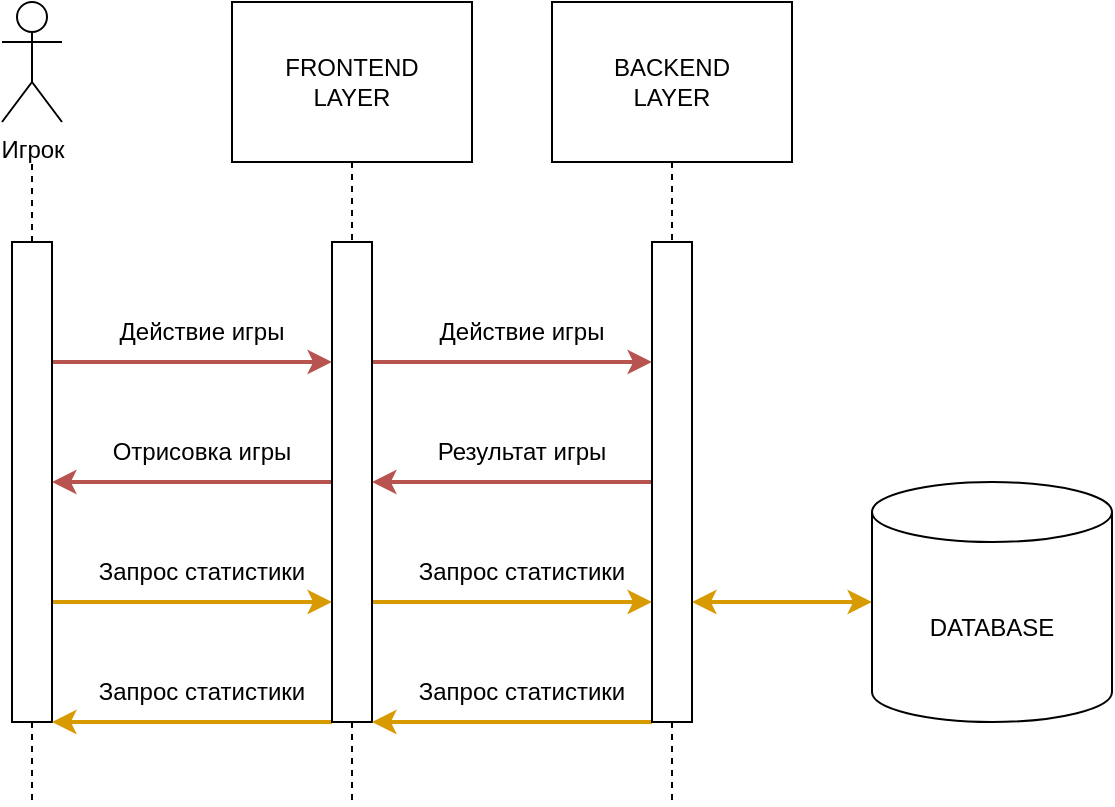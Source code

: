 <mxfile version="16.5.1" type="device"><diagram id="Q4FjIdTCdZnLFl6MP54w" name="Page-1"><mxGraphModel dx="1038" dy="649" grid="1" gridSize="10" guides="1" tooltips="1" connect="1" arrows="1" fold="1" page="1" pageScale="1" pageWidth="850" pageHeight="1100" math="0" shadow="0"><root><mxCell id="0"/><mxCell id="1" parent="0"/><mxCell id="y4tmoulV2fQz71tIj-hZ-7" style="edgeStyle=orthogonalEdgeStyle;rounded=0;orthogonalLoop=1;jettySize=auto;html=1;exitX=1;exitY=0.25;exitDx=0;exitDy=0;entryX=0;entryY=0.25;entryDx=0;entryDy=0;fillColor=#f8cecc;strokeColor=#b85450;strokeWidth=2;" edge="1" parent="1" source="y4tmoulV2fQz71tIj-hZ-1" target="y4tmoulV2fQz71tIj-hZ-2"><mxGeometry relative="1" as="geometry"/></mxCell><mxCell id="y4tmoulV2fQz71tIj-hZ-15" style="edgeStyle=orthogonalEdgeStyle;rounded=0;orthogonalLoop=1;jettySize=auto;html=1;exitX=1;exitY=0.75;exitDx=0;exitDy=0;entryX=0;entryY=0.75;entryDx=0;entryDy=0;fillColor=#ffe6cc;strokeColor=#d79b00;strokeWidth=2;" edge="1" parent="1" source="y4tmoulV2fQz71tIj-hZ-1" target="y4tmoulV2fQz71tIj-hZ-2"><mxGeometry relative="1" as="geometry"/></mxCell><mxCell id="y4tmoulV2fQz71tIj-hZ-26" style="edgeStyle=orthogonalEdgeStyle;rounded=0;orthogonalLoop=1;jettySize=auto;html=1;exitX=0.5;exitY=0;exitDx=0;exitDy=0;startArrow=none;startFill=0;strokeWidth=1;dashed=1;endArrow=none;endFill=0;" edge="1" parent="1" source="y4tmoulV2fQz71tIj-hZ-1"><mxGeometry relative="1" as="geometry"><mxPoint x="180" y="120" as="targetPoint"/></mxGeometry></mxCell><mxCell id="y4tmoulV2fQz71tIj-hZ-31" style="edgeStyle=orthogonalEdgeStyle;rounded=0;orthogonalLoop=1;jettySize=auto;html=1;exitX=0.5;exitY=1;exitDx=0;exitDy=0;dashed=1;startArrow=none;startFill=0;endArrow=none;endFill=0;strokeWidth=1;" edge="1" parent="1" source="y4tmoulV2fQz71tIj-hZ-1"><mxGeometry relative="1" as="geometry"><mxPoint x="180" y="440" as="targetPoint"/></mxGeometry></mxCell><mxCell id="y4tmoulV2fQz71tIj-hZ-1" value="" style="rounded=0;whiteSpace=wrap;html=1;strokeWidth=1;" vertex="1" parent="1"><mxGeometry x="170" y="160" width="20" height="240" as="geometry"/></mxCell><mxCell id="y4tmoulV2fQz71tIj-hZ-8" style="edgeStyle=orthogonalEdgeStyle;rounded=0;orthogonalLoop=1;jettySize=auto;html=1;exitX=0;exitY=0.5;exitDx=0;exitDy=0;entryX=1;entryY=0.5;entryDx=0;entryDy=0;fillColor=#f8cecc;strokeColor=#b85450;strokeWidth=2;" edge="1" parent="1" source="y4tmoulV2fQz71tIj-hZ-2" target="y4tmoulV2fQz71tIj-hZ-1"><mxGeometry relative="1" as="geometry"/></mxCell><mxCell id="y4tmoulV2fQz71tIj-hZ-11" style="edgeStyle=orthogonalEdgeStyle;rounded=0;orthogonalLoop=1;jettySize=auto;html=1;exitX=1;exitY=0.25;exitDx=0;exitDy=0;entryX=0;entryY=0.25;entryDx=0;entryDy=0;fillColor=#f8cecc;strokeColor=#b85450;strokeWidth=2;" edge="1" parent="1" source="y4tmoulV2fQz71tIj-hZ-2" target="y4tmoulV2fQz71tIj-hZ-3"><mxGeometry relative="1" as="geometry"/></mxCell><mxCell id="y4tmoulV2fQz71tIj-hZ-16" style="edgeStyle=orthogonalEdgeStyle;rounded=0;orthogonalLoop=1;jettySize=auto;html=1;exitX=1;exitY=0.75;exitDx=0;exitDy=0;entryX=0;entryY=0.75;entryDx=0;entryDy=0;fillColor=#ffe6cc;strokeColor=#d79b00;strokeWidth=2;" edge="1" parent="1" source="y4tmoulV2fQz71tIj-hZ-2" target="y4tmoulV2fQz71tIj-hZ-3"><mxGeometry relative="1" as="geometry"/></mxCell><mxCell id="y4tmoulV2fQz71tIj-hZ-20" style="edgeStyle=orthogonalEdgeStyle;rounded=0;orthogonalLoop=1;jettySize=auto;html=1;exitX=0;exitY=1;exitDx=0;exitDy=0;entryX=1;entryY=1;entryDx=0;entryDy=0;fillColor=#ffe6cc;strokeColor=#d79b00;strokeWidth=2;" edge="1" parent="1" source="y4tmoulV2fQz71tIj-hZ-2" target="y4tmoulV2fQz71tIj-hZ-1"><mxGeometry relative="1" as="geometry"><Array as="points"><mxPoint x="260" y="400"/><mxPoint x="260" y="400"/></Array></mxGeometry></mxCell><mxCell id="y4tmoulV2fQz71tIj-hZ-30" style="edgeStyle=orthogonalEdgeStyle;rounded=0;orthogonalLoop=1;jettySize=auto;html=1;exitX=0.5;exitY=1;exitDx=0;exitDy=0;dashed=1;startArrow=none;startFill=0;endArrow=none;endFill=0;strokeWidth=1;" edge="1" parent="1" source="y4tmoulV2fQz71tIj-hZ-2"><mxGeometry relative="1" as="geometry"><mxPoint x="340" y="440" as="targetPoint"/></mxGeometry></mxCell><mxCell id="y4tmoulV2fQz71tIj-hZ-2" value="" style="rounded=0;whiteSpace=wrap;html=1;strokeWidth=1;" vertex="1" parent="1"><mxGeometry x="330" y="160" width="20" height="240" as="geometry"/></mxCell><mxCell id="y4tmoulV2fQz71tIj-hZ-13" style="edgeStyle=orthogonalEdgeStyle;rounded=0;orthogonalLoop=1;jettySize=auto;html=1;exitX=0;exitY=0.5;exitDx=0;exitDy=0;entryX=1;entryY=0.5;entryDx=0;entryDy=0;fillColor=#f8cecc;strokeColor=#b85450;strokeWidth=2;" edge="1" parent="1" source="y4tmoulV2fQz71tIj-hZ-3" target="y4tmoulV2fQz71tIj-hZ-2"><mxGeometry relative="1" as="geometry"/></mxCell><mxCell id="y4tmoulV2fQz71tIj-hZ-19" style="edgeStyle=orthogonalEdgeStyle;rounded=0;orthogonalLoop=1;jettySize=auto;html=1;exitX=0;exitY=1;exitDx=0;exitDy=0;entryX=1;entryY=1;entryDx=0;entryDy=0;fillColor=#ffe6cc;strokeColor=#d79b00;strokeWidth=2;" edge="1" parent="1" source="y4tmoulV2fQz71tIj-hZ-3" target="y4tmoulV2fQz71tIj-hZ-2"><mxGeometry relative="1" as="geometry"><Array as="points"><mxPoint x="420" y="400"/><mxPoint x="420" y="400"/></Array></mxGeometry></mxCell><mxCell id="y4tmoulV2fQz71tIj-hZ-25" style="edgeStyle=orthogonalEdgeStyle;rounded=0;orthogonalLoop=1;jettySize=auto;html=1;exitX=1;exitY=0.75;exitDx=0;exitDy=0;entryX=0;entryY=0.5;entryDx=0;entryDy=0;entryPerimeter=0;strokeWidth=2;fillColor=#ffe6cc;strokeColor=#d79b00;startArrow=classic;startFill=1;" edge="1" parent="1" source="y4tmoulV2fQz71tIj-hZ-3" target="y4tmoulV2fQz71tIj-hZ-23"><mxGeometry relative="1" as="geometry"/></mxCell><mxCell id="y4tmoulV2fQz71tIj-hZ-29" style="edgeStyle=orthogonalEdgeStyle;rounded=0;orthogonalLoop=1;jettySize=auto;html=1;exitX=0.5;exitY=1;exitDx=0;exitDy=0;dashed=1;startArrow=none;startFill=0;endArrow=none;endFill=0;strokeWidth=1;" edge="1" parent="1" source="y4tmoulV2fQz71tIj-hZ-3"><mxGeometry relative="1" as="geometry"><mxPoint x="500" y="440" as="targetPoint"/></mxGeometry></mxCell><mxCell id="y4tmoulV2fQz71tIj-hZ-3" value="" style="rounded=0;whiteSpace=wrap;html=1;strokeWidth=1;" vertex="1" parent="1"><mxGeometry x="490" y="160" width="20" height="240" as="geometry"/></mxCell><mxCell id="y4tmoulV2fQz71tIj-hZ-27" style="edgeStyle=orthogonalEdgeStyle;rounded=0;orthogonalLoop=1;jettySize=auto;html=1;exitX=0.5;exitY=1;exitDx=0;exitDy=0;entryX=0.5;entryY=0;entryDx=0;entryDy=0;dashed=1;startArrow=none;startFill=0;endArrow=none;endFill=0;strokeWidth=1;" edge="1" parent="1" source="y4tmoulV2fQz71tIj-hZ-4" target="y4tmoulV2fQz71tIj-hZ-2"><mxGeometry relative="1" as="geometry"/></mxCell><mxCell id="y4tmoulV2fQz71tIj-hZ-4" value="FRONTEND&lt;br&gt;LAYER" style="rounded=0;whiteSpace=wrap;html=1;" vertex="1" parent="1"><mxGeometry x="280" y="40" width="120" height="80" as="geometry"/></mxCell><mxCell id="y4tmoulV2fQz71tIj-hZ-28" style="edgeStyle=orthogonalEdgeStyle;rounded=0;orthogonalLoop=1;jettySize=auto;html=1;exitX=0.5;exitY=1;exitDx=0;exitDy=0;entryX=0.5;entryY=0;entryDx=0;entryDy=0;dashed=1;startArrow=none;startFill=0;endArrow=none;endFill=0;strokeWidth=1;" edge="1" parent="1" source="y4tmoulV2fQz71tIj-hZ-5" target="y4tmoulV2fQz71tIj-hZ-3"><mxGeometry relative="1" as="geometry"/></mxCell><mxCell id="y4tmoulV2fQz71tIj-hZ-5" value="BACKEND&lt;br&gt;LAYER" style="rounded=0;whiteSpace=wrap;html=1;" vertex="1" parent="1"><mxGeometry x="440" y="40" width="120" height="80" as="geometry"/></mxCell><mxCell id="y4tmoulV2fQz71tIj-hZ-6" value="Игрок" style="shape=umlActor;verticalLabelPosition=bottom;verticalAlign=top;html=1;outlineConnect=0;" vertex="1" parent="1"><mxGeometry x="165" y="40" width="30" height="60" as="geometry"/></mxCell><mxCell id="y4tmoulV2fQz71tIj-hZ-9" value="Действие игры" style="text;html=1;strokeColor=none;fillColor=none;align=center;verticalAlign=middle;whiteSpace=wrap;rounded=0;" vertex="1" parent="1"><mxGeometry x="220" y="190" width="90" height="30" as="geometry"/></mxCell><mxCell id="y4tmoulV2fQz71tIj-hZ-10" value="Отрисовка игры" style="text;html=1;strokeColor=none;fillColor=none;align=center;verticalAlign=middle;whiteSpace=wrap;rounded=0;" vertex="1" parent="1"><mxGeometry x="210" y="250" width="110" height="30" as="geometry"/></mxCell><mxCell id="y4tmoulV2fQz71tIj-hZ-12" value="Действие игры" style="text;html=1;strokeColor=none;fillColor=none;align=center;verticalAlign=middle;whiteSpace=wrap;rounded=0;" vertex="1" parent="1"><mxGeometry x="380" y="190" width="90" height="30" as="geometry"/></mxCell><mxCell id="y4tmoulV2fQz71tIj-hZ-14" value="Результат игры" style="text;html=1;strokeColor=none;fillColor=none;align=center;verticalAlign=middle;whiteSpace=wrap;rounded=0;" vertex="1" parent="1"><mxGeometry x="380" y="250" width="90" height="30" as="geometry"/></mxCell><mxCell id="y4tmoulV2fQz71tIj-hZ-17" value="Запрос статистики" style="text;html=1;strokeColor=none;fillColor=none;align=center;verticalAlign=middle;whiteSpace=wrap;rounded=0;" vertex="1" parent="1"><mxGeometry x="210" y="310" width="110" height="30" as="geometry"/></mxCell><mxCell id="y4tmoulV2fQz71tIj-hZ-18" value="Запрос статистики" style="text;html=1;strokeColor=none;fillColor=none;align=center;verticalAlign=middle;whiteSpace=wrap;rounded=0;" vertex="1" parent="1"><mxGeometry x="370" y="310" width="110" height="30" as="geometry"/></mxCell><mxCell id="y4tmoulV2fQz71tIj-hZ-21" value="Запрос статистики" style="text;html=1;strokeColor=none;fillColor=none;align=center;verticalAlign=middle;whiteSpace=wrap;rounded=0;" vertex="1" parent="1"><mxGeometry x="370" y="370" width="110" height="30" as="geometry"/></mxCell><mxCell id="y4tmoulV2fQz71tIj-hZ-22" value="Запрос статистики" style="text;html=1;strokeColor=none;fillColor=none;align=center;verticalAlign=middle;whiteSpace=wrap;rounded=0;" vertex="1" parent="1"><mxGeometry x="210" y="370" width="110" height="30" as="geometry"/></mxCell><mxCell id="y4tmoulV2fQz71tIj-hZ-23" value="DATABASE" style="shape=cylinder3;whiteSpace=wrap;html=1;boundedLbl=1;backgroundOutline=1;size=15;" vertex="1" parent="1"><mxGeometry x="600" y="280" width="120" height="120" as="geometry"/></mxCell></root></mxGraphModel></diagram></mxfile>